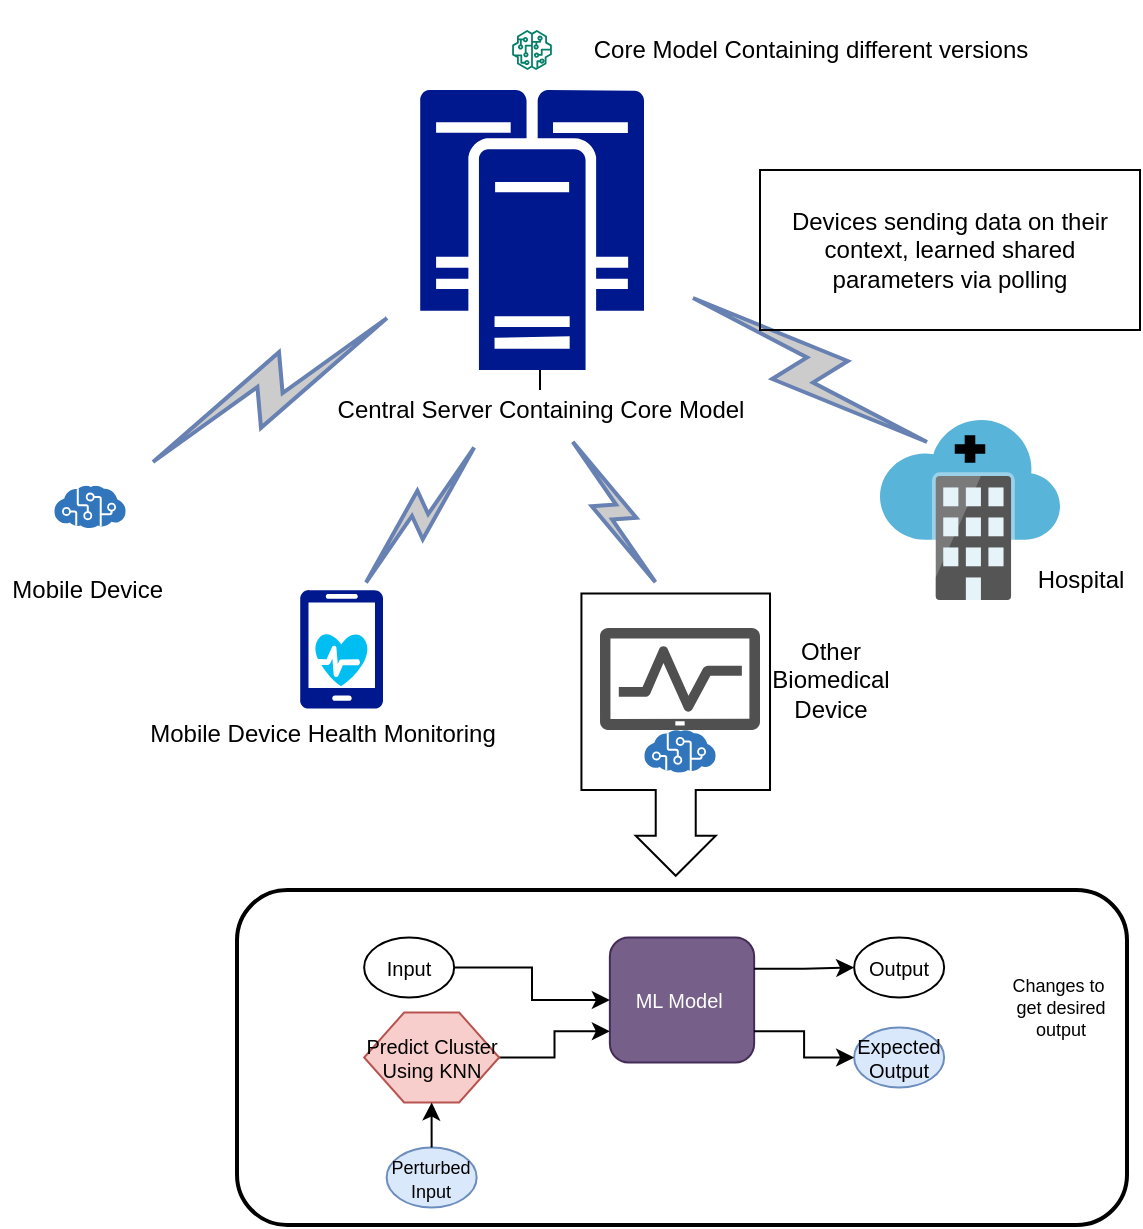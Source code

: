 <mxfile version="15.7.3" type="github">
  <diagram id="7geyOl3rKRpMNPWmD4LE" name="Page-1">
    <mxGraphModel dx="1261" dy="743" grid="1" gridSize="10" guides="1" tooltips="1" connect="1" arrows="1" fold="1" page="1" pageScale="1" pageWidth="850" pageHeight="1100" math="0" shadow="0">
      <root>
        <mxCell id="0" />
        <mxCell id="1" parent="0" />
        <mxCell id="DabK7wTvj781R3IHnaqZ-4" value="" style="html=1;shadow=0;dashed=0;align=center;verticalAlign=middle;shape=mxgraph.arrows2.calloutArrow;dy=10;dx=20;notch=98.22;arrowHead=10;rotation=90;" vertex="1" parent="1">
          <mxGeometry x="447.33" y="345.18" width="141.07" height="94.29" as="geometry" />
        </mxCell>
        <mxCell id="iEKxfYjAYJ7HfhQAn8b0-33" value="" style="edgeStyle=orthogonalEdgeStyle;rounded=0;orthogonalLoop=1;jettySize=auto;html=1;" parent="1" source="97FAeLUFrbpvgxApTRIG-9" target="97FAeLUFrbpvgxApTRIG-11" edge="1">
          <mxGeometry relative="1" as="geometry" />
        </mxCell>
        <mxCell id="97FAeLUFrbpvgxApTRIG-9" value="Central Server Containing Core Model" style="text;html=1;align=center;verticalAlign=middle;resizable=0;points=[];autosize=1;strokeColor=none;fillColor=none;" parent="1" vertex="1">
          <mxGeometry x="340" y="220" width="220" height="20" as="geometry" />
        </mxCell>
        <mxCell id="97FAeLUFrbpvgxApTRIG-11" value="" style="sketch=0;aspect=fixed;pointerEvents=1;shadow=0;dashed=0;html=1;strokeColor=none;labelPosition=center;verticalLabelPosition=bottom;verticalAlign=top;align=center;fillColor=#00188D;shape=mxgraph.mscae.enterprise.cluster_server" parent="1" vertex="1">
          <mxGeometry x="390" y="70" width="112" height="140" as="geometry" />
        </mxCell>
        <mxCell id="97FAeLUFrbpvgxApTRIG-16" value="Core Model Containing different versions" style="text;html=1;align=center;verticalAlign=middle;resizable=0;points=[];autosize=1;strokeColor=none;fillColor=none;" parent="1" vertex="1">
          <mxGeometry x="470" y="40" width="230" height="20" as="geometry" />
        </mxCell>
        <mxCell id="97FAeLUFrbpvgxApTRIG-17" value="" style="shape=image;html=1;verticalAlign=top;verticalLabelPosition=bottom;labelBackgroundColor=#ffffff;imageAspect=0;aspect=fixed;image=https://cdn2.iconfinder.com/data/icons/essential-web-2/50/version-episode-statement-event-front-128.png" parent="1" vertex="1">
          <mxGeometry x="410" y="25" width="50" height="50" as="geometry" />
        </mxCell>
        <mxCell id="97FAeLUFrbpvgxApTRIG-19" value="" style="sketch=0;outlineConnect=0;fontColor=#232F3E;gradientColor=none;fillColor=#067F68;strokeColor=none;dashed=0;verticalLabelPosition=bottom;verticalAlign=top;align=center;html=1;fontSize=12;fontStyle=0;aspect=fixed;pointerEvents=1;shape=mxgraph.aws4.sagemaker_model;" parent="1" vertex="1">
          <mxGeometry x="436" y="40" width="20" height="20" as="geometry" />
        </mxCell>
        <mxCell id="iEKxfYjAYJ7HfhQAn8b0-9" value="" style="sketch=0;pointerEvents=1;shadow=0;dashed=0;html=1;strokeColor=none;labelPosition=center;verticalLabelPosition=bottom;verticalAlign=top;align=center;fillColor=#505050;shape=mxgraph.mscae.intune.device_health" parent="1" vertex="1">
          <mxGeometry x="480" y="339" width="80" height="51" as="geometry" />
        </mxCell>
        <mxCell id="iEKxfYjAYJ7HfhQAn8b0-17" value="" style="group" parent="1" vertex="1" connectable="0">
          <mxGeometry x="620" y="235" width="90" height="90" as="geometry" />
        </mxCell>
        <mxCell id="iEKxfYjAYJ7HfhQAn8b0-6" value="" style="sketch=0;aspect=fixed;html=1;points=[];align=center;image;fontSize=12;image=img/lib/mscae/Software_as_a_Service.svg;" parent="iEKxfYjAYJ7HfhQAn8b0-17" vertex="1">
          <mxGeometry width="90" height="90" as="geometry" />
        </mxCell>
        <mxCell id="iEKxfYjAYJ7HfhQAn8b0-16" value="" style="shape=mxgraph.signs.healthcare.first_aid;html=1;pointerEvents=1;fillColor=#000000;strokeColor=none;verticalLabelPosition=bottom;verticalAlign=top;align=center;" parent="iEKxfYjAYJ7HfhQAn8b0-17" vertex="1">
          <mxGeometry x="37.373" y="7.627" width="15.254" height="13.729" as="geometry" />
        </mxCell>
        <mxCell id="iEKxfYjAYJ7HfhQAn8b0-18" value="Hospital" style="text;html=1;align=center;verticalAlign=middle;resizable=0;points=[];autosize=1;strokeColor=none;fillColor=none;" parent="1" vertex="1">
          <mxGeometry x="690" y="305" width="60" height="20" as="geometry" />
        </mxCell>
        <mxCell id="iEKxfYjAYJ7HfhQAn8b0-19" value="Other &lt;br&gt;Biomedical &lt;br&gt;Device" style="text;html=1;align=center;verticalAlign=middle;resizable=0;points=[];autosize=1;strokeColor=none;fillColor=none;" parent="1" vertex="1">
          <mxGeometry x="560" y="340" width="70" height="50" as="geometry" />
        </mxCell>
        <mxCell id="iEKxfYjAYJ7HfhQAn8b0-21" value="Mobile Device Health Monitoring" style="text;html=1;align=center;verticalAlign=middle;resizable=0;points=[];autosize=1;strokeColor=none;fillColor=none;" parent="1" vertex="1">
          <mxGeometry x="246" y="382.33" width="190" height="20" as="geometry" />
        </mxCell>
        <mxCell id="iEKxfYjAYJ7HfhQAn8b0-22" value="" style="group" parent="1" vertex="1" connectable="0">
          <mxGeometry x="190" y="240" width="70" height="80" as="geometry" />
        </mxCell>
        <mxCell id="iEKxfYjAYJ7HfhQAn8b0-1" value="" style="shape=image;html=1;verticalAlign=top;verticalLabelPosition=bottom;labelBackgroundColor=#ffffff;imageAspect=0;aspect=fixed;image=https://cdn4.iconfinder.com/data/icons/top-search-7/128/_phone_communication_iphone_mobile_telephone_smartphone_device-128.png" parent="iEKxfYjAYJ7HfhQAn8b0-22" vertex="1">
          <mxGeometry width="70" height="70" as="geometry" />
        </mxCell>
        <mxCell id="iEKxfYjAYJ7HfhQAn8b0-7" value="" style="sketch=0;aspect=fixed;html=1;points=[];align=center;image;fontSize=12;image=img/lib/mscae/Cognitive_Services.svg;" parent="iEKxfYjAYJ7HfhQAn8b0-22" vertex="1">
          <mxGeometry x="17.143" y="27.755" width="35.714" height="21.429" as="geometry" />
        </mxCell>
        <mxCell id="iEKxfYjAYJ7HfhQAn8b0-23" value="Mobile Device&amp;nbsp;" style="text;html=1;align=center;verticalAlign=middle;resizable=0;points=[];autosize=1;strokeColor=none;fillColor=none;" parent="1" vertex="1">
          <mxGeometry x="180" y="310" width="90" height="20" as="geometry" />
        </mxCell>
        <mxCell id="iEKxfYjAYJ7HfhQAn8b0-24" value="" style="group" parent="1" vertex="1" connectable="0">
          <mxGeometry x="330" y="320" width="41.5" height="70" as="geometry" />
        </mxCell>
        <mxCell id="iEKxfYjAYJ7HfhQAn8b0-11" value="" style="sketch=0;aspect=fixed;pointerEvents=1;shadow=0;dashed=0;html=1;strokeColor=none;labelPosition=center;verticalLabelPosition=bottom;verticalAlign=top;align=center;fillColor=#00188D;shape=mxgraph.azure.mobile" parent="iEKxfYjAYJ7HfhQAn8b0-24" vertex="1">
          <mxGeometry width="41.5" height="59.286" as="geometry" />
        </mxCell>
        <mxCell id="iEKxfYjAYJ7HfhQAn8b0-14" value="" style="verticalLabelPosition=bottom;html=1;verticalAlign=top;align=center;strokeColor=none;fillColor=#00BEF2;shape=mxgraph.azure.health_monitoring;" parent="iEKxfYjAYJ7HfhQAn8b0-24" vertex="1">
          <mxGeometry x="7.67" y="21.875" width="26.16" height="26.25" as="geometry" />
        </mxCell>
        <mxCell id="iEKxfYjAYJ7HfhQAn8b0-29" value="" style="sketch=0;aspect=fixed;html=1;points=[];align=center;image;fontSize=12;image=img/lib/mscae/Cognitive_Services.svg;" parent="1" vertex="1">
          <mxGeometry x="502.143" y="389.995" width="35.714" height="21.429" as="geometry" />
        </mxCell>
        <mxCell id="iEKxfYjAYJ7HfhQAn8b0-31" value="" style="html=1;outlineConnect=0;fillColor=#CCCCCC;strokeColor=#6881B3;gradientColor=none;gradientDirection=north;strokeWidth=2;shape=mxgraph.networks.comm_link_edge;html=1;rounded=0;" parent="1" edge="1">
          <mxGeometry width="100" height="100" relative="1" as="geometry">
            <mxPoint x="250" y="260" as="sourcePoint" />
            <mxPoint x="380" y="180" as="targetPoint" />
          </mxGeometry>
        </mxCell>
        <mxCell id="iEKxfYjAYJ7HfhQAn8b0-32" value="" style="html=1;outlineConnect=0;fillColor=#CCCCCC;strokeColor=#6881B3;gradientColor=none;gradientDirection=north;strokeWidth=2;shape=mxgraph.networks.comm_link_edge;html=1;rounded=0;entryX=0.364;entryY=1.25;entryDx=0;entryDy=0;entryPerimeter=0;" parent="1" target="97FAeLUFrbpvgxApTRIG-9" edge="1">
          <mxGeometry width="100" height="100" relative="1" as="geometry">
            <mxPoint x="360" y="320" as="sourcePoint" />
            <mxPoint x="440" y="220" as="targetPoint" />
          </mxGeometry>
        </mxCell>
        <mxCell id="iEKxfYjAYJ7HfhQAn8b0-34" value="" style="html=1;outlineConnect=0;fillColor=#CCCCCC;strokeColor=#6881B3;gradientColor=none;gradientDirection=north;strokeWidth=2;shape=mxgraph.networks.comm_link_edge;html=1;rounded=0;entryX=0.564;entryY=1.1;entryDx=0;entryDy=0;entryPerimeter=0;" parent="1" edge="1" target="97FAeLUFrbpvgxApTRIG-9">
          <mxGeometry width="100" height="100" relative="1" as="geometry">
            <mxPoint x="510" y="320" as="sourcePoint" />
            <mxPoint x="470" y="250" as="targetPoint" />
          </mxGeometry>
        </mxCell>
        <mxCell id="iEKxfYjAYJ7HfhQAn8b0-35" value="" style="html=1;outlineConnect=0;fillColor=#CCCCCC;strokeColor=#6881B3;gradientColor=none;gradientDirection=north;strokeWidth=2;shape=mxgraph.networks.comm_link_edge;html=1;rounded=0;" parent="1" edge="1">
          <mxGeometry width="100" height="100" relative="1" as="geometry">
            <mxPoint x="650" y="250" as="sourcePoint" />
            <mxPoint x="520" y="170" as="targetPoint" />
          </mxGeometry>
        </mxCell>
        <mxCell id="iEKxfYjAYJ7HfhQAn8b0-37" value="Devices sending data on their context, learned shared parameters via polling" style="text;html=1;strokeColor=default;fillColor=none;align=center;verticalAlign=middle;whiteSpace=wrap;rounded=0;" parent="1" vertex="1">
          <mxGeometry x="560" y="110" width="190" height="80" as="geometry" />
        </mxCell>
        <mxCell id="DabK7wTvj781R3IHnaqZ-37" value="" style="group" vertex="1" connectable="0" parent="1">
          <mxGeometry x="298.5" y="470" width="445.0" height="167.5" as="geometry" />
        </mxCell>
        <mxCell id="DabK7wTvj781R3IHnaqZ-36" value="" style="rounded=1;whiteSpace=wrap;html=1;fontSize=9;strokeWidth=2;" vertex="1" parent="DabK7wTvj781R3IHnaqZ-37">
          <mxGeometry width="445" height="167.5" as="geometry" />
        </mxCell>
        <mxCell id="DabK7wTvj781R3IHnaqZ-12" value="Input" style="ellipse;whiteSpace=wrap;html=1;fontSize=10;" vertex="1" parent="DabK7wTvj781R3IHnaqZ-37">
          <mxGeometry x="63.57" y="23.75" width="45" height="30" as="geometry" />
        </mxCell>
        <mxCell id="DabK7wTvj781R3IHnaqZ-16" value="ML Model&amp;nbsp;" style="rounded=1;whiteSpace=wrap;html=1;fontSize=10;fillColor=#76608a;fontColor=#ffffff;strokeColor=#432D57;" vertex="1" parent="DabK7wTvj781R3IHnaqZ-37">
          <mxGeometry x="186.43" y="23.75" width="72.14" height="62.5" as="geometry" />
        </mxCell>
        <mxCell id="DabK7wTvj781R3IHnaqZ-26" style="edgeStyle=orthogonalEdgeStyle;rounded=0;orthogonalLoop=1;jettySize=auto;html=1;fontSize=10;" edge="1" parent="DabK7wTvj781R3IHnaqZ-37" source="DabK7wTvj781R3IHnaqZ-12" target="DabK7wTvj781R3IHnaqZ-16">
          <mxGeometry relative="1" as="geometry" />
        </mxCell>
        <mxCell id="DabK7wTvj781R3IHnaqZ-22" value="Output" style="ellipse;whiteSpace=wrap;html=1;fontSize=10;" vertex="1" parent="DabK7wTvj781R3IHnaqZ-37">
          <mxGeometry x="308.57" y="23.75" width="45" height="30" as="geometry" />
        </mxCell>
        <mxCell id="DabK7wTvj781R3IHnaqZ-30" style="edgeStyle=orthogonalEdgeStyle;rounded=0;orthogonalLoop=1;jettySize=auto;html=1;exitX=1;exitY=0.25;exitDx=0;exitDy=0;entryX=0;entryY=0.5;entryDx=0;entryDy=0;fontSize=10;" edge="1" parent="DabK7wTvj781R3IHnaqZ-37" source="DabK7wTvj781R3IHnaqZ-16" target="DabK7wTvj781R3IHnaqZ-22">
          <mxGeometry relative="1" as="geometry" />
        </mxCell>
        <mxCell id="DabK7wTvj781R3IHnaqZ-23" value="&lt;font style=&quot;font-size: 9px&quot;&gt;Perturbed Input&lt;/font&gt;" style="ellipse;whiteSpace=wrap;html=1;fontSize=10;fillColor=#dae8fc;strokeColor=#6c8ebf;" vertex="1" parent="DabK7wTvj781R3IHnaqZ-37">
          <mxGeometry x="74.82" y="128.75" width="45" height="30" as="geometry" />
        </mxCell>
        <mxCell id="DabK7wTvj781R3IHnaqZ-27" style="edgeStyle=orthogonalEdgeStyle;rounded=0;orthogonalLoop=1;jettySize=auto;html=1;entryX=0;entryY=0.75;entryDx=0;entryDy=0;fontSize=10;" edge="1" parent="DabK7wTvj781R3IHnaqZ-37" source="DabK7wTvj781R3IHnaqZ-24" target="DabK7wTvj781R3IHnaqZ-16">
          <mxGeometry relative="1" as="geometry" />
        </mxCell>
        <mxCell id="DabK7wTvj781R3IHnaqZ-24" value="Predict Cluster Using KNN" style="shape=hexagon;perimeter=hexagonPerimeter2;whiteSpace=wrap;html=1;fixedSize=1;fontSize=10;fillColor=#f8cecc;strokeColor=#b85450;" vertex="1" parent="DabK7wTvj781R3IHnaqZ-37">
          <mxGeometry x="63.57" y="61.25" width="67.5" height="45" as="geometry" />
        </mxCell>
        <mxCell id="DabK7wTvj781R3IHnaqZ-25" value="" style="edgeStyle=orthogonalEdgeStyle;rounded=0;orthogonalLoop=1;jettySize=auto;html=1;fontSize=10;" edge="1" parent="DabK7wTvj781R3IHnaqZ-37" source="DabK7wTvj781R3IHnaqZ-23" target="DabK7wTvj781R3IHnaqZ-24">
          <mxGeometry relative="1" as="geometry" />
        </mxCell>
        <mxCell id="DabK7wTvj781R3IHnaqZ-28" value="Expected Output" style="ellipse;whiteSpace=wrap;html=1;fontSize=10;fillColor=#dae8fc;strokeColor=#6c8ebf;" vertex="1" parent="DabK7wTvj781R3IHnaqZ-37">
          <mxGeometry x="308.57" y="68.75" width="45" height="30" as="geometry" />
        </mxCell>
        <mxCell id="DabK7wTvj781R3IHnaqZ-29" style="edgeStyle=orthogonalEdgeStyle;rounded=0;orthogonalLoop=1;jettySize=auto;html=1;exitX=1;exitY=0.75;exitDx=0;exitDy=0;entryX=0;entryY=0.5;entryDx=0;entryDy=0;fontSize=10;" edge="1" parent="DabK7wTvj781R3IHnaqZ-37" source="DabK7wTvj781R3IHnaqZ-16" target="DabK7wTvj781R3IHnaqZ-28">
          <mxGeometry relative="1" as="geometry" />
        </mxCell>
        <mxCell id="DabK7wTvj781R3IHnaqZ-34" value="" style="shape=image;html=1;verticalAlign=top;verticalLabelPosition=bottom;labelBackgroundColor=#ffffff;imageAspect=0;aspect=fixed;image=https://cdn3.iconfinder.com/data/icons/iconic-1/32/curved_arrow-128.png;fontSize=9;strokeWidth=2;rotation=75;" vertex="1" parent="DabK7wTvj781R3IHnaqZ-37">
          <mxGeometry x="353.57" y="44.75" width="27.5" height="27.5" as="geometry" />
        </mxCell>
        <mxCell id="DabK7wTvj781R3IHnaqZ-35" value="Changes to&amp;nbsp;&lt;br&gt;get desired &lt;br&gt;output" style="text;html=1;align=center;verticalAlign=middle;resizable=0;points=[];autosize=1;strokeColor=none;fillColor=none;fontSize=9;" vertex="1" parent="DabK7wTvj781R3IHnaqZ-37">
          <mxGeometry x="381.07" y="38.75" width="60" height="40" as="geometry" />
        </mxCell>
      </root>
    </mxGraphModel>
  </diagram>
</mxfile>
